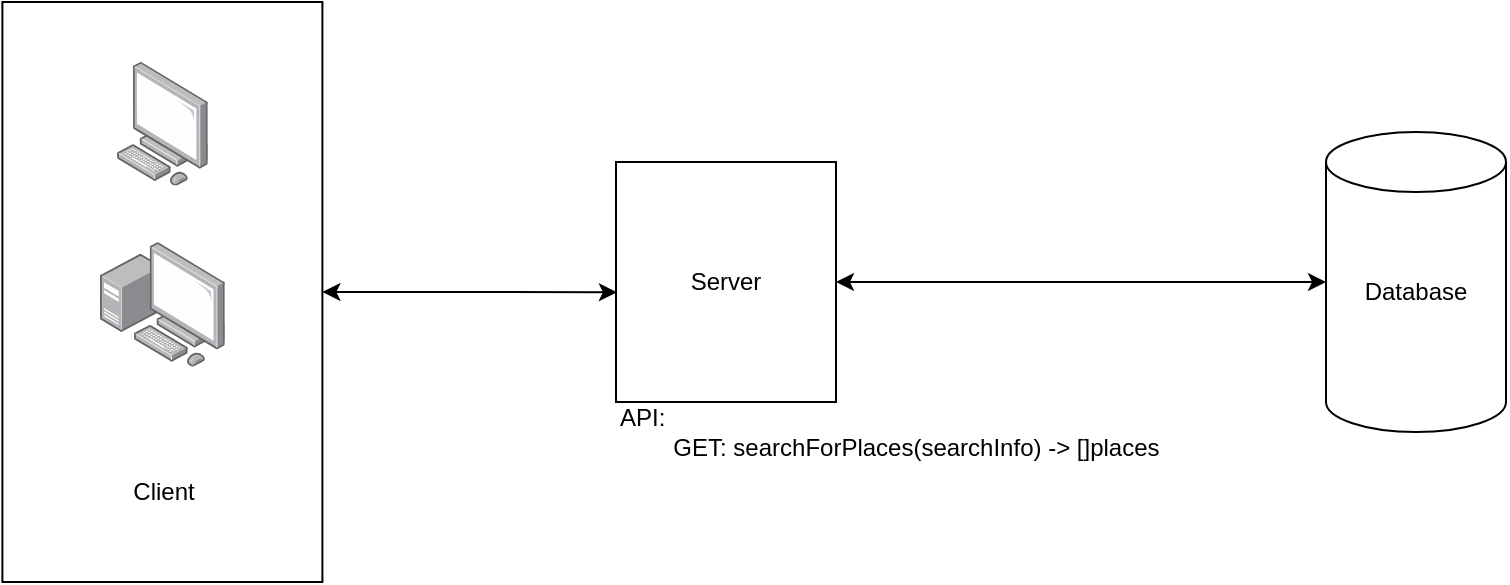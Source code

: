 <mxfile version="21.7.5" type="device">
  <diagram name="Page-1" id="uXoPwpje7cH99KqeY-kL">
    <mxGraphModel dx="1050" dy="629" grid="1" gridSize="10" guides="1" tooltips="1" connect="0" arrows="1" fold="1" page="1" pageScale="1" pageWidth="850" pageHeight="1100" background="#FFFFFF" math="0" shadow="0">
      <root>
        <mxCell id="0" />
        <mxCell id="1" parent="0" />
        <mxCell id="Th3V8jrlMvwbqXBdA9vQ-1" value="" style="image;points=[];aspect=fixed;html=1;align=center;shadow=0;dashed=0;image=img/lib/allied_telesis/computer_and_terminals/Personal_Computer.svg;" vertex="1" parent="1">
          <mxGeometry x="90.4" y="140" width="45.6" height="61.8" as="geometry" />
        </mxCell>
        <mxCell id="Th3V8jrlMvwbqXBdA9vQ-2" value="" style="image;points=[];aspect=fixed;html=1;align=center;shadow=0;dashed=0;image=img/lib/allied_telesis/computer_and_terminals/Personal_Computer_with_Server.svg;" vertex="1" parent="1">
          <mxGeometry x="82" y="230" width="62.4" height="62.4" as="geometry" />
        </mxCell>
        <mxCell id="Th3V8jrlMvwbqXBdA9vQ-3" value="Client" style="text;html=1;strokeColor=none;fillColor=none;align=center;verticalAlign=middle;whiteSpace=wrap;rounded=0;" vertex="1" parent="1">
          <mxGeometry x="84" y="340" width="60" height="30" as="geometry" />
        </mxCell>
        <mxCell id="Th3V8jrlMvwbqXBdA9vQ-12" style="edgeStyle=orthogonalEdgeStyle;rounded=0;orthogonalLoop=1;jettySize=auto;html=1;entryX=0.004;entryY=0.543;entryDx=0;entryDy=0;entryPerimeter=0;startArrow=classic;startFill=1;" edge="1" parent="1" source="Th3V8jrlMvwbqXBdA9vQ-6" target="Th3V8jrlMvwbqXBdA9vQ-8">
          <mxGeometry relative="1" as="geometry" />
        </mxCell>
        <mxCell id="Th3V8jrlMvwbqXBdA9vQ-6" value="" style="rounded=0;whiteSpace=wrap;html=1;fillColor=none;" vertex="1" parent="1">
          <mxGeometry x="33.2" y="110" width="160" height="290" as="geometry" />
        </mxCell>
        <mxCell id="Th3V8jrlMvwbqXBdA9vQ-17" style="edgeStyle=orthogonalEdgeStyle;rounded=0;orthogonalLoop=1;jettySize=auto;html=1;startArrow=classic;startFill=1;" edge="1" parent="1" source="Th3V8jrlMvwbqXBdA9vQ-8" target="Th3V8jrlMvwbqXBdA9vQ-14">
          <mxGeometry relative="1" as="geometry" />
        </mxCell>
        <mxCell id="Th3V8jrlMvwbqXBdA9vQ-8" value="" style="rounded=0;whiteSpace=wrap;html=1;" vertex="1" parent="1">
          <mxGeometry x="340" y="190" width="110" height="120" as="geometry" />
        </mxCell>
        <mxCell id="Th3V8jrlMvwbqXBdA9vQ-9" value="Server" style="text;html=1;strokeColor=none;fillColor=none;align=center;verticalAlign=middle;whiteSpace=wrap;rounded=0;" vertex="1" parent="1">
          <mxGeometry x="365" y="235" width="60" height="30" as="geometry" />
        </mxCell>
        <mxCell id="Th3V8jrlMvwbqXBdA9vQ-11" value="API:&amp;nbsp;&lt;br&gt;&lt;span style=&quot;white-space: pre;&quot;&gt;&#x9;&lt;/span&gt;GET: searchForPlaces(searchInfo) -&amp;gt; []places" style="text;html=1;strokeColor=none;fillColor=none;align=left;verticalAlign=middle;whiteSpace=wrap;rounded=0;" vertex="1" parent="1">
          <mxGeometry x="340" y="310" width="330" height="30" as="geometry" />
        </mxCell>
        <mxCell id="Th3V8jrlMvwbqXBdA9vQ-14" value="" style="shape=cylinder3;whiteSpace=wrap;html=1;boundedLbl=1;backgroundOutline=1;size=15;" vertex="1" parent="1">
          <mxGeometry x="695" y="175" width="90" height="150" as="geometry" />
        </mxCell>
        <mxCell id="Th3V8jrlMvwbqXBdA9vQ-15" value="Database" style="text;html=1;strokeColor=none;fillColor=none;align=center;verticalAlign=middle;whiteSpace=wrap;rounded=0;" vertex="1" parent="1">
          <mxGeometry x="710" y="240" width="60" height="30" as="geometry" />
        </mxCell>
      </root>
    </mxGraphModel>
  </diagram>
</mxfile>
